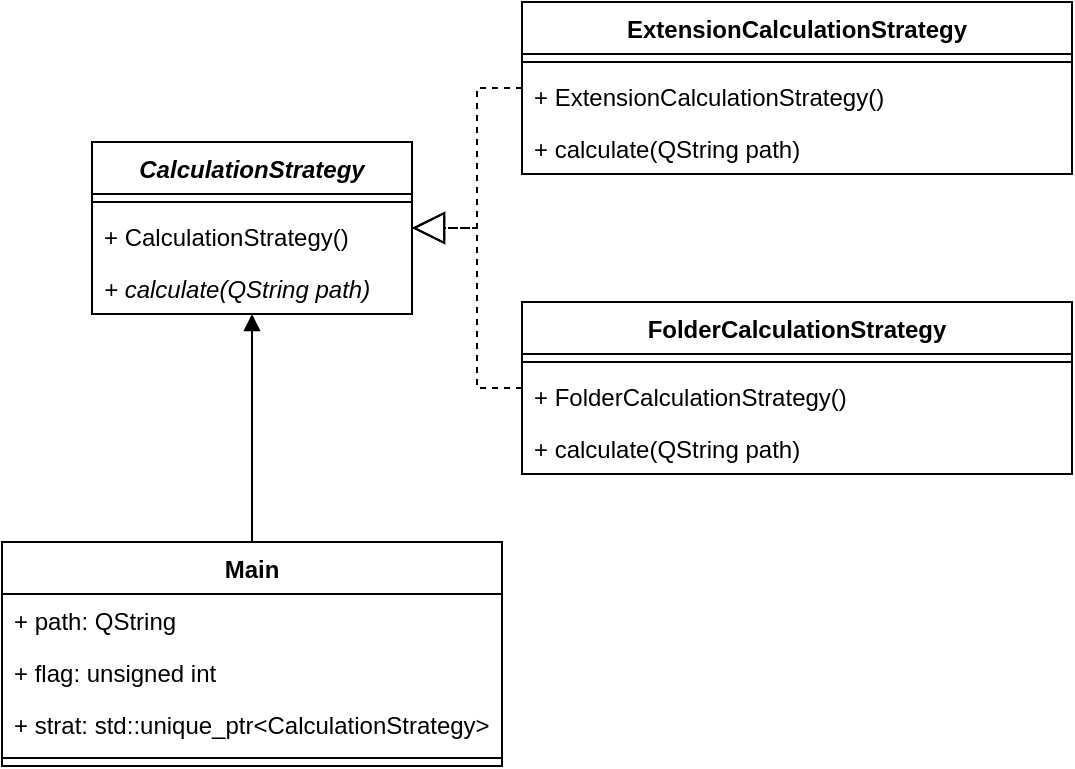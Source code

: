 <mxfile version="24.4.4" type="device">
  <diagram name="Страница — 1" id="_kUY2N4ZLPKGWOJeO3o4">
    <mxGraphModel dx="970" dy="560" grid="1" gridSize="10" guides="1" tooltips="1" connect="1" arrows="1" fold="1" page="1" pageScale="1" pageWidth="1169" pageHeight="827" math="0" shadow="0">
      <root>
        <mxCell id="0" />
        <mxCell id="1" parent="0" />
        <mxCell id="EZLeDql6kAfV6pXtA3XM-2" value="&lt;i&gt;CalculationStrategy&lt;/i&gt;" style="swimlane;fontStyle=1;align=center;verticalAlign=top;childLayout=stackLayout;horizontal=1;startSize=26;horizontalStack=0;resizeParent=1;resizeParentMax=0;resizeLast=0;collapsible=1;marginBottom=0;whiteSpace=wrap;html=1;" vertex="1" parent="1">
          <mxGeometry x="210" y="150" width="160" height="86" as="geometry" />
        </mxCell>
        <mxCell id="EZLeDql6kAfV6pXtA3XM-4" value="" style="line;strokeWidth=1;fillColor=none;align=left;verticalAlign=middle;spacingTop=-1;spacingLeft=3;spacingRight=3;rotatable=0;labelPosition=right;points=[];portConstraint=eastwest;strokeColor=inherit;" vertex="1" parent="EZLeDql6kAfV6pXtA3XM-2">
          <mxGeometry y="26" width="160" height="8" as="geometry" />
        </mxCell>
        <mxCell id="EZLeDql6kAfV6pXtA3XM-5" value="+&amp;nbsp;&lt;span style=&quot;text-align: center;&quot;&gt;CalculationStrategy()&lt;/span&gt;" style="text;strokeColor=none;fillColor=none;align=left;verticalAlign=top;spacingLeft=4;spacingRight=4;overflow=hidden;rotatable=0;points=[[0,0.5],[1,0.5]];portConstraint=eastwest;whiteSpace=wrap;html=1;" vertex="1" parent="EZLeDql6kAfV6pXtA3XM-2">
          <mxGeometry y="34" width="160" height="26" as="geometry" />
        </mxCell>
        <mxCell id="EZLeDql6kAfV6pXtA3XM-6" value="&lt;i&gt;+ calculate&lt;span style=&quot;text-align: center;&quot;&gt;(QString path)&lt;/span&gt;&lt;/i&gt;" style="text;strokeColor=none;fillColor=none;align=left;verticalAlign=top;spacingLeft=4;spacingRight=4;overflow=hidden;rotatable=0;points=[[0,0.5],[1,0.5]];portConstraint=eastwest;whiteSpace=wrap;html=1;" vertex="1" parent="EZLeDql6kAfV6pXtA3XM-2">
          <mxGeometry y="60" width="160" height="26" as="geometry" />
        </mxCell>
        <mxCell id="EZLeDql6kAfV6pXtA3XM-11" style="edgeStyle=orthogonalEdgeStyle;rounded=0;orthogonalLoop=1;jettySize=auto;html=1;endArrow=block;endFill=0;endSize=14;dashed=1;" edge="1" parent="1" source="EZLeDql6kAfV6pXtA3XM-7" target="EZLeDql6kAfV6pXtA3XM-2">
          <mxGeometry relative="1" as="geometry" />
        </mxCell>
        <mxCell id="EZLeDql6kAfV6pXtA3XM-7" value="ExtensionCalculationStrategy" style="swimlane;fontStyle=1;align=center;verticalAlign=top;childLayout=stackLayout;horizontal=1;startSize=26;horizontalStack=0;resizeParent=1;resizeParentMax=0;resizeLast=0;collapsible=1;marginBottom=0;whiteSpace=wrap;html=1;" vertex="1" parent="1">
          <mxGeometry x="425" y="80" width="275" height="86" as="geometry" />
        </mxCell>
        <mxCell id="EZLeDql6kAfV6pXtA3XM-9" value="" style="line;strokeWidth=1;fillColor=none;align=left;verticalAlign=middle;spacingTop=-1;spacingLeft=3;spacingRight=3;rotatable=0;labelPosition=right;points=[];portConstraint=eastwest;strokeColor=inherit;" vertex="1" parent="EZLeDql6kAfV6pXtA3XM-7">
          <mxGeometry y="26" width="275" height="8" as="geometry" />
        </mxCell>
        <mxCell id="EZLeDql6kAfV6pXtA3XM-23" value="+ Extension&lt;span style=&quot;text-align: center;&quot;&gt;CalculationStrategy()&lt;/span&gt;" style="text;strokeColor=none;fillColor=none;align=left;verticalAlign=top;spacingLeft=4;spacingRight=4;overflow=hidden;rotatable=0;points=[[0,0.5],[1,0.5]];portConstraint=eastwest;whiteSpace=wrap;html=1;" vertex="1" parent="EZLeDql6kAfV6pXtA3XM-7">
          <mxGeometry y="34" width="275" height="26" as="geometry" />
        </mxCell>
        <mxCell id="EZLeDql6kAfV6pXtA3XM-10" value="+ calculate(QString path)" style="text;strokeColor=none;fillColor=none;align=left;verticalAlign=top;spacingLeft=4;spacingRight=4;overflow=hidden;rotatable=0;points=[[0,0.5],[1,0.5]];portConstraint=eastwest;whiteSpace=wrap;html=1;" vertex="1" parent="EZLeDql6kAfV6pXtA3XM-7">
          <mxGeometry y="60" width="275" height="26" as="geometry" />
        </mxCell>
        <mxCell id="EZLeDql6kAfV6pXtA3XM-12" value="FolderCalculationStrategy" style="swimlane;fontStyle=1;align=center;verticalAlign=top;childLayout=stackLayout;horizontal=1;startSize=26;horizontalStack=0;resizeParent=1;resizeParentMax=0;resizeLast=0;collapsible=1;marginBottom=0;whiteSpace=wrap;html=1;" vertex="1" parent="1">
          <mxGeometry x="425" y="230" width="275" height="86" as="geometry" />
        </mxCell>
        <mxCell id="EZLeDql6kAfV6pXtA3XM-14" value="" style="line;strokeWidth=1;fillColor=none;align=left;verticalAlign=middle;spacingTop=-1;spacingLeft=3;spacingRight=3;rotatable=0;labelPosition=right;points=[];portConstraint=eastwest;strokeColor=inherit;" vertex="1" parent="EZLeDql6kAfV6pXtA3XM-12">
          <mxGeometry y="26" width="275" height="8" as="geometry" />
        </mxCell>
        <mxCell id="EZLeDql6kAfV6pXtA3XM-22" value="+ Folder&lt;span style=&quot;text-align: center;&quot;&gt;CalculationStrategy()&lt;/span&gt;" style="text;strokeColor=none;fillColor=none;align=left;verticalAlign=top;spacingLeft=4;spacingRight=4;overflow=hidden;rotatable=0;points=[[0,0.5],[1,0.5]];portConstraint=eastwest;whiteSpace=wrap;html=1;" vertex="1" parent="EZLeDql6kAfV6pXtA3XM-12">
          <mxGeometry y="34" width="275" height="26" as="geometry" />
        </mxCell>
        <mxCell id="EZLeDql6kAfV6pXtA3XM-15" value="+ calculate(QString path)" style="text;strokeColor=none;fillColor=none;align=left;verticalAlign=top;spacingLeft=4;spacingRight=4;overflow=hidden;rotatable=0;points=[[0,0.5],[1,0.5]];portConstraint=eastwest;whiteSpace=wrap;html=1;" vertex="1" parent="EZLeDql6kAfV6pXtA3XM-12">
          <mxGeometry y="60" width="275" height="26" as="geometry" />
        </mxCell>
        <mxCell id="EZLeDql6kAfV6pXtA3XM-16" style="edgeStyle=orthogonalEdgeStyle;rounded=0;orthogonalLoop=1;jettySize=auto;html=1;endArrow=block;endFill=0;endSize=14;dashed=1;" edge="1" parent="1" source="EZLeDql6kAfV6pXtA3XM-12" target="EZLeDql6kAfV6pXtA3XM-2">
          <mxGeometry relative="1" as="geometry">
            <mxPoint x="435" y="154" as="sourcePoint" />
            <mxPoint x="300" y="154" as="targetPoint" />
          </mxGeometry>
        </mxCell>
        <mxCell id="EZLeDql6kAfV6pXtA3XM-25" style="edgeStyle=orthogonalEdgeStyle;rounded=0;orthogonalLoop=1;jettySize=auto;html=1;endArrow=block;endFill=1;" edge="1" parent="1" source="EZLeDql6kAfV6pXtA3XM-17" target="EZLeDql6kAfV6pXtA3XM-2">
          <mxGeometry relative="1" as="geometry" />
        </mxCell>
        <mxCell id="EZLeDql6kAfV6pXtA3XM-17" value="Main" style="swimlane;fontStyle=1;align=center;verticalAlign=top;childLayout=stackLayout;horizontal=1;startSize=26;horizontalStack=0;resizeParent=1;resizeParentMax=0;resizeLast=0;collapsible=1;marginBottom=0;whiteSpace=wrap;html=1;" vertex="1" parent="1">
          <mxGeometry x="165" y="350" width="250" height="112" as="geometry" />
        </mxCell>
        <mxCell id="EZLeDql6kAfV6pXtA3XM-18" value="+ path: QString" style="text;strokeColor=none;fillColor=none;align=left;verticalAlign=top;spacingLeft=4;spacingRight=4;overflow=hidden;rotatable=0;points=[[0,0.5],[1,0.5]];portConstraint=eastwest;whiteSpace=wrap;html=1;" vertex="1" parent="EZLeDql6kAfV6pXtA3XM-17">
          <mxGeometry y="26" width="250" height="26" as="geometry" />
        </mxCell>
        <mxCell id="EZLeDql6kAfV6pXtA3XM-24" value="+ flag: unsigned int" style="text;strokeColor=none;fillColor=none;align=left;verticalAlign=top;spacingLeft=4;spacingRight=4;overflow=hidden;rotatable=0;points=[[0,0.5],[1,0.5]];portConstraint=eastwest;whiteSpace=wrap;html=1;" vertex="1" parent="EZLeDql6kAfV6pXtA3XM-17">
          <mxGeometry y="52" width="250" height="26" as="geometry" />
        </mxCell>
        <mxCell id="EZLeDql6kAfV6pXtA3XM-26" value="+ strat:&amp;nbsp;std::unique_ptr&amp;lt;CalculationStrategy&amp;gt;" style="text;strokeColor=none;fillColor=none;align=left;verticalAlign=top;spacingLeft=4;spacingRight=4;overflow=hidden;rotatable=0;points=[[0,0.5],[1,0.5]];portConstraint=eastwest;whiteSpace=wrap;html=1;" vertex="1" parent="EZLeDql6kAfV6pXtA3XM-17">
          <mxGeometry y="78" width="250" height="26" as="geometry" />
        </mxCell>
        <mxCell id="EZLeDql6kAfV6pXtA3XM-19" value="" style="line;strokeWidth=1;fillColor=none;align=left;verticalAlign=middle;spacingTop=-1;spacingLeft=3;spacingRight=3;rotatable=0;labelPosition=right;points=[];portConstraint=eastwest;strokeColor=inherit;" vertex="1" parent="EZLeDql6kAfV6pXtA3XM-17">
          <mxGeometry y="104" width="250" height="8" as="geometry" />
        </mxCell>
      </root>
    </mxGraphModel>
  </diagram>
</mxfile>
